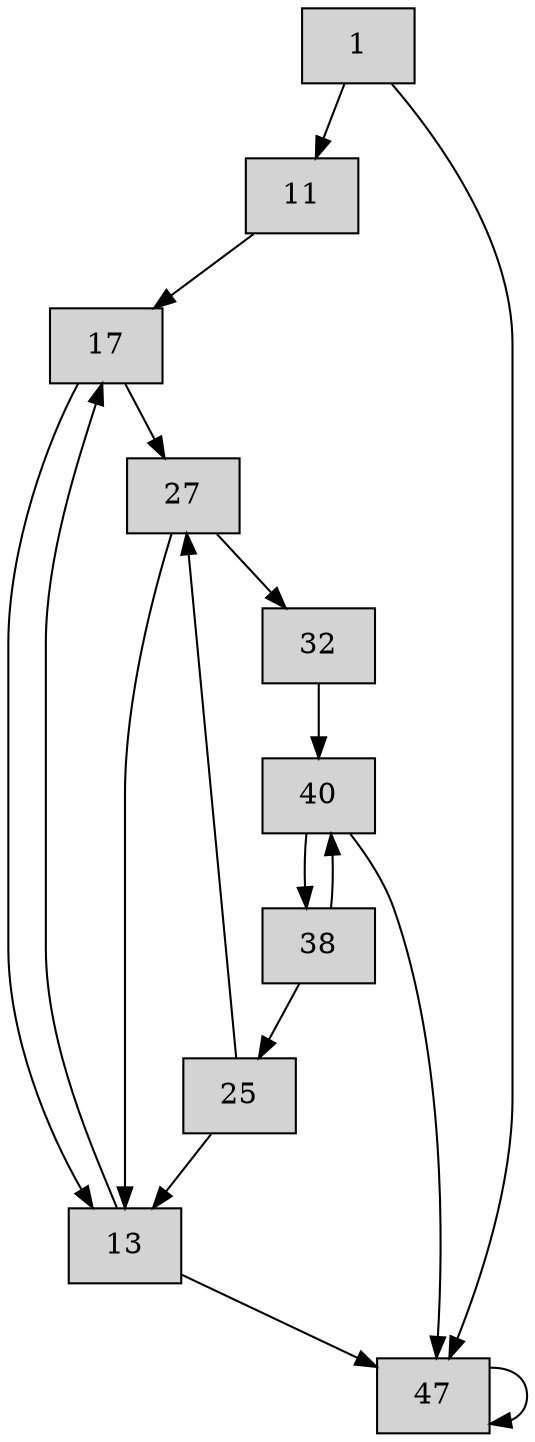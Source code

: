 digraph CFG {
    node[shape=box, style=filled];

    1[label="1"];
    11[label="11"];
    13[label="13"];
    17[label="17"];
    25[label="25"];
    27[label="27"];
    32[label="32"];
    38[label="38"];
    40[label="40"];
    47[label="47"];

    1 -> 47;
    1 -> 11;

    11 -> 17;

    13 -> 47;
    13 -> 17;

    17 -> 27;
    17 -> 13;

    25 -> 27;
    25 -> 13;

    27 -> 32;
    27 -> 13;

    32 -> 40;

    38 -> 40;
    38 -> 25;

    40 -> 47;
    40 -> 38;

    47 -> 47;
}